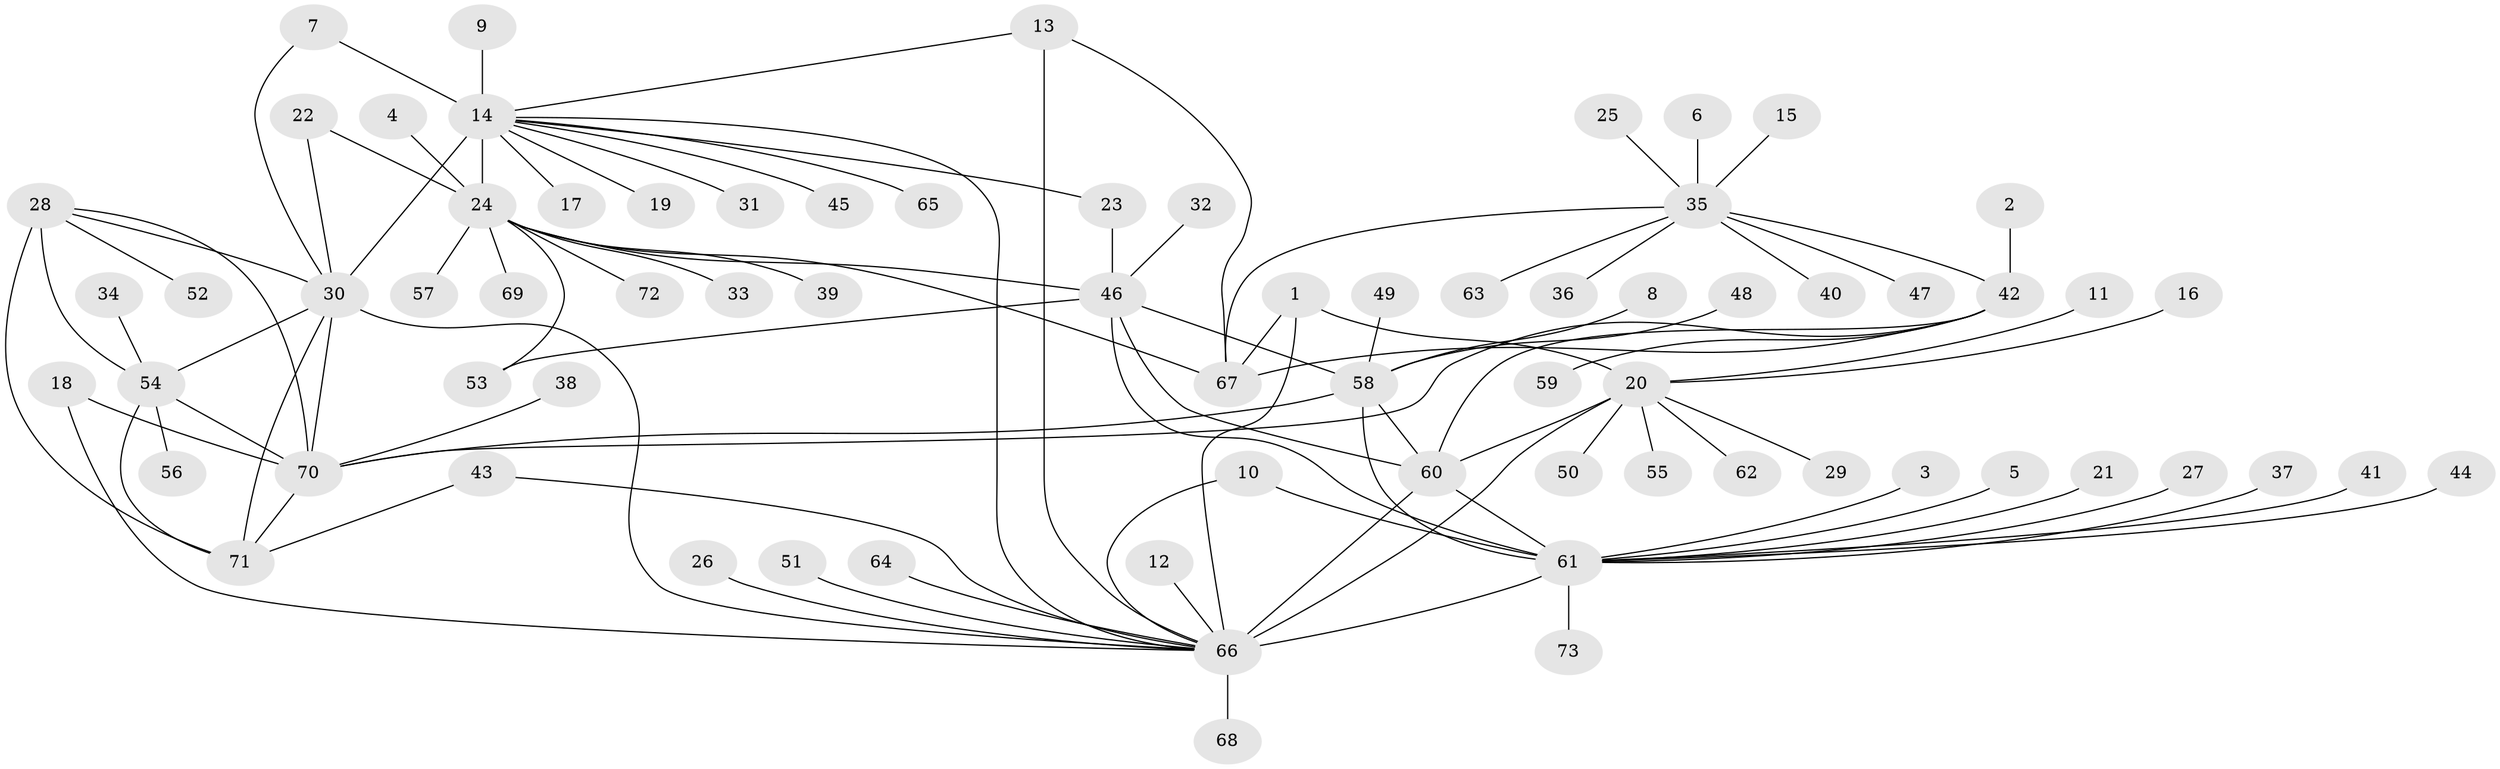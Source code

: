 // original degree distribution, {9: 0.04827586206896552, 12: 0.034482758620689655, 8: 0.041379310344827586, 10: 0.04827586206896552, 13: 0.013793103448275862, 7: 0.020689655172413793, 6: 0.013793103448275862, 11: 0.013793103448275862, 14: 0.006896551724137931, 2: 0.13793103448275862, 1: 0.6, 3: 0.020689655172413793}
// Generated by graph-tools (version 1.1) at 2025/02/03/09/25 03:02:48]
// undirected, 73 vertices, 100 edges
graph export_dot {
graph [start="1"]
  node [color=gray90,style=filled];
  1;
  2;
  3;
  4;
  5;
  6;
  7;
  8;
  9;
  10;
  11;
  12;
  13;
  14;
  15;
  16;
  17;
  18;
  19;
  20;
  21;
  22;
  23;
  24;
  25;
  26;
  27;
  28;
  29;
  30;
  31;
  32;
  33;
  34;
  35;
  36;
  37;
  38;
  39;
  40;
  41;
  42;
  43;
  44;
  45;
  46;
  47;
  48;
  49;
  50;
  51;
  52;
  53;
  54;
  55;
  56;
  57;
  58;
  59;
  60;
  61;
  62;
  63;
  64;
  65;
  66;
  67;
  68;
  69;
  70;
  71;
  72;
  73;
  1 -- 20 [weight=3.0];
  1 -- 66 [weight=3.0];
  1 -- 67 [weight=1.0];
  2 -- 42 [weight=1.0];
  3 -- 61 [weight=1.0];
  4 -- 24 [weight=1.0];
  5 -- 61 [weight=1.0];
  6 -- 35 [weight=1.0];
  7 -- 14 [weight=1.0];
  7 -- 30 [weight=1.0];
  8 -- 58 [weight=1.0];
  9 -- 14 [weight=1.0];
  10 -- 61 [weight=1.0];
  10 -- 66 [weight=1.0];
  11 -- 20 [weight=1.0];
  12 -- 66 [weight=1.0];
  13 -- 14 [weight=1.0];
  13 -- 66 [weight=1.0];
  13 -- 67 [weight=1.0];
  14 -- 17 [weight=1.0];
  14 -- 19 [weight=1.0];
  14 -- 23 [weight=1.0];
  14 -- 24 [weight=12.0];
  14 -- 30 [weight=1.0];
  14 -- 31 [weight=1.0];
  14 -- 45 [weight=1.0];
  14 -- 65 [weight=1.0];
  14 -- 66 [weight=1.0];
  15 -- 35 [weight=1.0];
  16 -- 20 [weight=1.0];
  18 -- 66 [weight=1.0];
  18 -- 70 [weight=1.0];
  20 -- 29 [weight=1.0];
  20 -- 50 [weight=1.0];
  20 -- 55 [weight=1.0];
  20 -- 60 [weight=1.0];
  20 -- 62 [weight=1.0];
  20 -- 66 [weight=9.0];
  21 -- 61 [weight=1.0];
  22 -- 24 [weight=1.0];
  22 -- 30 [weight=1.0];
  23 -- 46 [weight=1.0];
  24 -- 33 [weight=1.0];
  24 -- 39 [weight=1.0];
  24 -- 46 [weight=1.0];
  24 -- 53 [weight=1.0];
  24 -- 57 [weight=1.0];
  24 -- 67 [weight=1.0];
  24 -- 69 [weight=1.0];
  24 -- 72 [weight=1.0];
  25 -- 35 [weight=1.0];
  26 -- 66 [weight=1.0];
  27 -- 61 [weight=1.0];
  28 -- 30 [weight=1.0];
  28 -- 52 [weight=1.0];
  28 -- 54 [weight=1.0];
  28 -- 70 [weight=1.0];
  28 -- 71 [weight=3.0];
  30 -- 54 [weight=1.0];
  30 -- 66 [weight=1.0];
  30 -- 70 [weight=1.0];
  30 -- 71 [weight=3.0];
  32 -- 46 [weight=1.0];
  34 -- 54 [weight=1.0];
  35 -- 36 [weight=1.0];
  35 -- 40 [weight=1.0];
  35 -- 42 [weight=5.0];
  35 -- 47 [weight=1.0];
  35 -- 63 [weight=1.0];
  35 -- 67 [weight=5.0];
  37 -- 61 [weight=1.0];
  38 -- 70 [weight=1.0];
  41 -- 61 [weight=1.0];
  42 -- 59 [weight=1.0];
  42 -- 60 [weight=1.0];
  42 -- 67 [weight=1.0];
  42 -- 70 [weight=1.0];
  43 -- 66 [weight=1.0];
  43 -- 71 [weight=1.0];
  44 -- 61 [weight=1.0];
  46 -- 53 [weight=1.0];
  46 -- 58 [weight=1.0];
  46 -- 60 [weight=1.0];
  46 -- 61 [weight=4.0];
  48 -- 58 [weight=1.0];
  49 -- 58 [weight=1.0];
  51 -- 66 [weight=1.0];
  54 -- 56 [weight=1.0];
  54 -- 70 [weight=1.0];
  54 -- 71 [weight=3.0];
  58 -- 60 [weight=1.0];
  58 -- 61 [weight=4.0];
  58 -- 70 [weight=1.0];
  60 -- 61 [weight=4.0];
  60 -- 66 [weight=1.0];
  61 -- 66 [weight=1.0];
  61 -- 73 [weight=1.0];
  64 -- 66 [weight=1.0];
  66 -- 68 [weight=1.0];
  70 -- 71 [weight=3.0];
}
